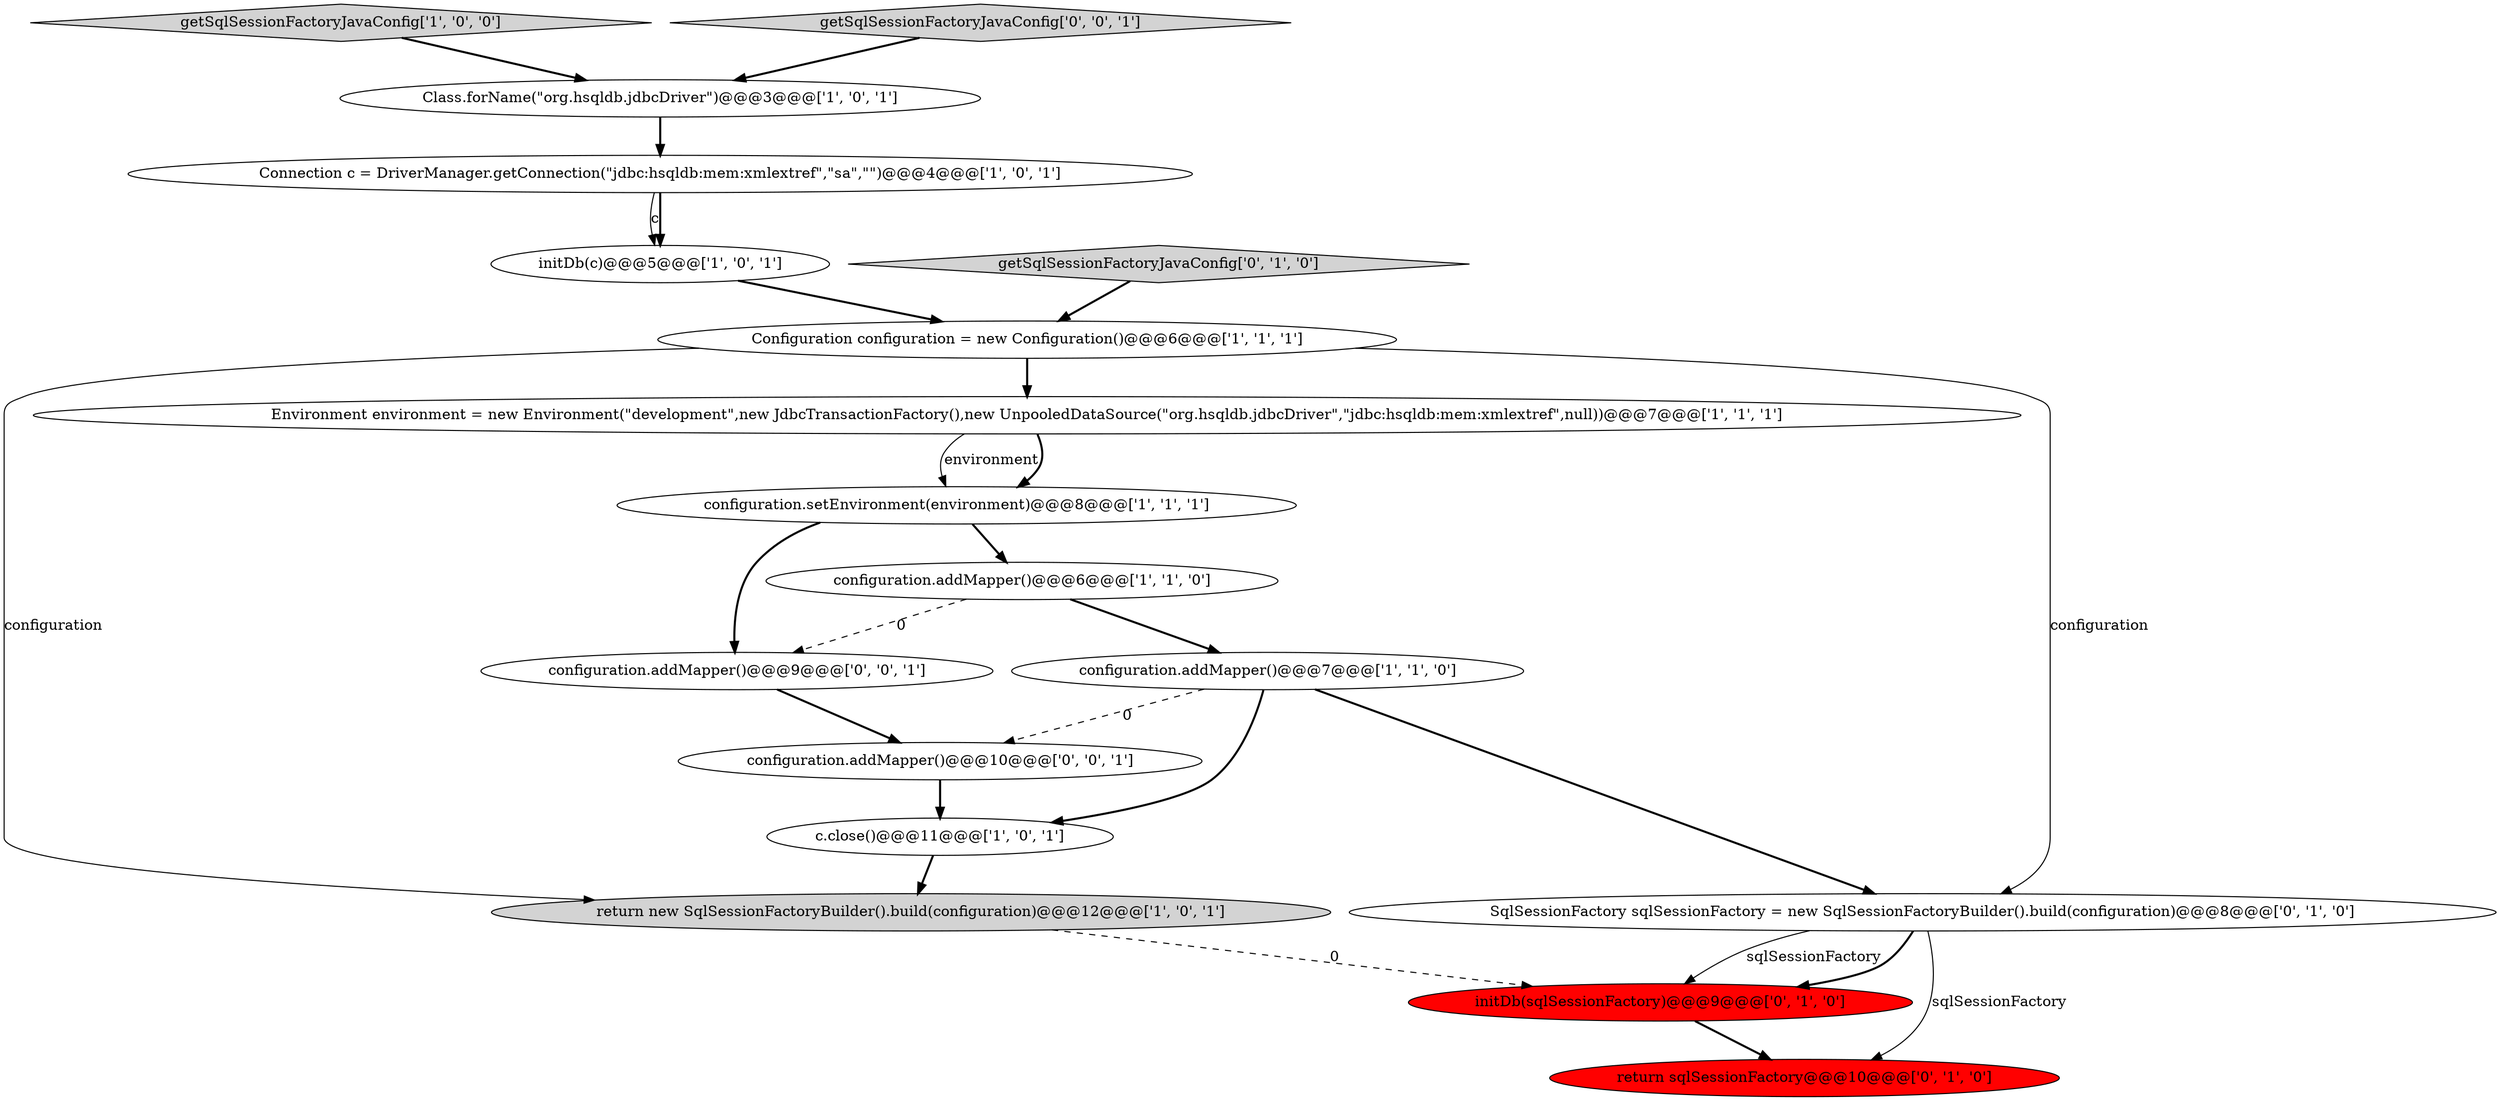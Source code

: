 digraph {
2 [style = filled, label = "getSqlSessionFactoryJavaConfig['1', '0', '0']", fillcolor = lightgray, shape = diamond image = "AAA0AAABBB1BBB"];
1 [style = filled, label = "Configuration configuration = new Configuration()@@@6@@@['1', '1', '1']", fillcolor = white, shape = ellipse image = "AAA0AAABBB1BBB"];
4 [style = filled, label = "Class.forName(\"org.hsqldb.jdbcDriver\")@@@3@@@['1', '0', '1']", fillcolor = white, shape = ellipse image = "AAA0AAABBB1BBB"];
13 [style = filled, label = "getSqlSessionFactoryJavaConfig['0', '1', '0']", fillcolor = lightgray, shape = diamond image = "AAA0AAABBB2BBB"];
17 [style = filled, label = "configuration.addMapper()@@@9@@@['0', '0', '1']", fillcolor = white, shape = ellipse image = "AAA0AAABBB3BBB"];
3 [style = filled, label = "return new SqlSessionFactoryBuilder().build(configuration)@@@12@@@['1', '0', '1']", fillcolor = lightgray, shape = ellipse image = "AAA0AAABBB1BBB"];
5 [style = filled, label = "configuration.setEnvironment(environment)@@@8@@@['1', '1', '1']", fillcolor = white, shape = ellipse image = "AAA0AAABBB1BBB"];
16 [style = filled, label = "configuration.addMapper()@@@10@@@['0', '0', '1']", fillcolor = white, shape = ellipse image = "AAA0AAABBB3BBB"];
11 [style = filled, label = "return sqlSessionFactory@@@10@@@['0', '1', '0']", fillcolor = red, shape = ellipse image = "AAA1AAABBB2BBB"];
10 [style = filled, label = "initDb(c)@@@5@@@['1', '0', '1']", fillcolor = white, shape = ellipse image = "AAA0AAABBB1BBB"];
12 [style = filled, label = "initDb(sqlSessionFactory)@@@9@@@['0', '1', '0']", fillcolor = red, shape = ellipse image = "AAA1AAABBB2BBB"];
15 [style = filled, label = "getSqlSessionFactoryJavaConfig['0', '0', '1']", fillcolor = lightgray, shape = diamond image = "AAA0AAABBB3BBB"];
8 [style = filled, label = "configuration.addMapper()@@@6@@@['1', '1', '0']", fillcolor = white, shape = ellipse image = "AAA0AAABBB1BBB"];
9 [style = filled, label = "c.close()@@@11@@@['1', '0', '1']", fillcolor = white, shape = ellipse image = "AAA0AAABBB1BBB"];
7 [style = filled, label = "Environment environment = new Environment(\"development\",new JdbcTransactionFactory(),new UnpooledDataSource(\"org.hsqldb.jdbcDriver\",\"jdbc:hsqldb:mem:xmlextref\",null))@@@7@@@['1', '1', '1']", fillcolor = white, shape = ellipse image = "AAA0AAABBB1BBB"];
14 [style = filled, label = "SqlSessionFactory sqlSessionFactory = new SqlSessionFactoryBuilder().build(configuration)@@@8@@@['0', '1', '0']", fillcolor = white, shape = ellipse image = "AAA0AAABBB2BBB"];
6 [style = filled, label = "configuration.addMapper()@@@7@@@['1', '1', '0']", fillcolor = white, shape = ellipse image = "AAA0AAABBB1BBB"];
0 [style = filled, label = "Connection c = DriverManager.getConnection(\"jdbc:hsqldb:mem:xmlextref\",\"sa\",\"\")@@@4@@@['1', '0', '1']", fillcolor = white, shape = ellipse image = "AAA0AAABBB1BBB"];
7->5 [style = solid, label="environment"];
5->8 [style = bold, label=""];
14->12 [style = solid, label="sqlSessionFactory"];
12->11 [style = bold, label=""];
8->6 [style = bold, label=""];
5->17 [style = bold, label=""];
2->4 [style = bold, label=""];
1->7 [style = bold, label=""];
0->10 [style = solid, label="c"];
13->1 [style = bold, label=""];
1->3 [style = solid, label="configuration"];
4->0 [style = bold, label=""];
6->14 [style = bold, label=""];
7->5 [style = bold, label=""];
0->10 [style = bold, label=""];
6->16 [style = dashed, label="0"];
14->11 [style = solid, label="sqlSessionFactory"];
3->12 [style = dashed, label="0"];
14->12 [style = bold, label=""];
15->4 [style = bold, label=""];
1->14 [style = solid, label="configuration"];
9->3 [style = bold, label=""];
8->17 [style = dashed, label="0"];
6->9 [style = bold, label=""];
10->1 [style = bold, label=""];
16->9 [style = bold, label=""];
17->16 [style = bold, label=""];
}
